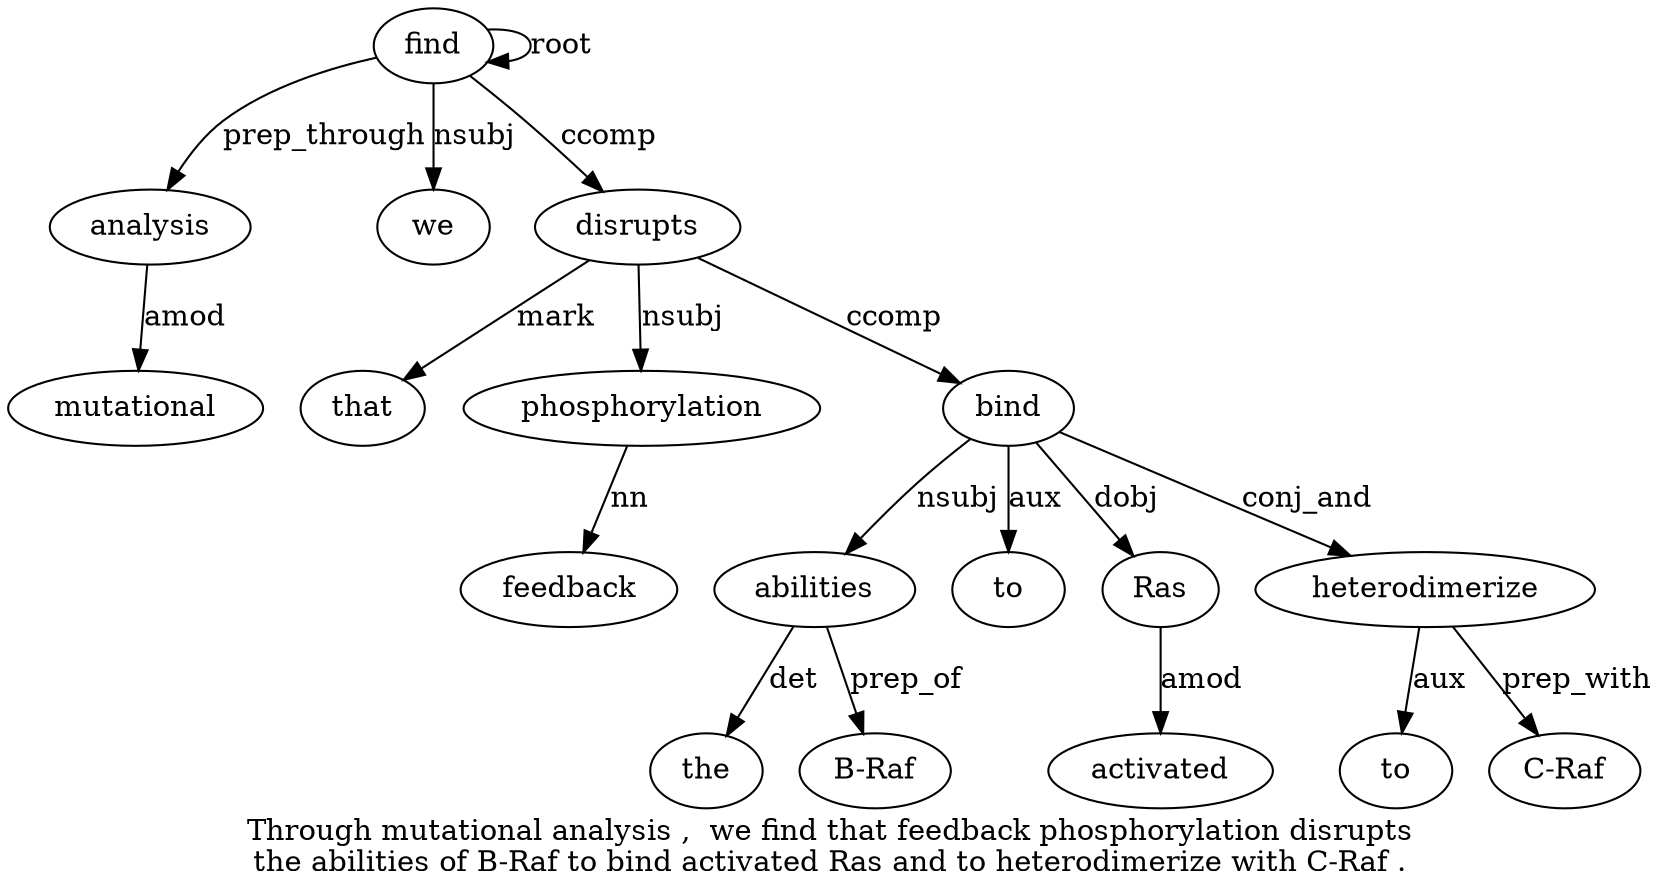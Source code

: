 digraph "Through mutational analysis ,  we find that feedback phosphorylation disrupts the abilities of B-Raf to bind activated Ras and to heterodimerize with C-Raf ." {
label="Through mutational analysis ,  we find that feedback phosphorylation disrupts
the abilities of B-Raf to bind activated Ras and to heterodimerize with C-Raf .";
analysis3 [style=filled, fillcolor=white, label=analysis];
mutational2 [style=filled, fillcolor=white, label=mutational];
analysis3 -> mutational2  [label=amod];
find6 [style=filled, fillcolor=white, label=find];
find6 -> analysis3  [label=prep_through];
we5 [style=filled, fillcolor=white, label=we];
find6 -> we5  [label=nsubj];
find6 -> find6  [label=root];
disrupts10 [style=filled, fillcolor=white, label=disrupts];
that7 [style=filled, fillcolor=white, label=that];
disrupts10 -> that7  [label=mark];
phosphorylation9 [style=filled, fillcolor=white, label=phosphorylation];
feedback8 [style=filled, fillcolor=white, label=feedback];
phosphorylation9 -> feedback8  [label=nn];
disrupts10 -> phosphorylation9  [label=nsubj];
find6 -> disrupts10  [label=ccomp];
abilities12 [style=filled, fillcolor=white, label=abilities];
the11 [style=filled, fillcolor=white, label=the];
abilities12 -> the11  [label=det];
bind16 [style=filled, fillcolor=white, label=bind];
bind16 -> abilities12  [label=nsubj];
"B-Raf14" [style=filled, fillcolor=white, label="B-Raf"];
abilities12 -> "B-Raf14"  [label=prep_of];
to15 [style=filled, fillcolor=white, label=to];
bind16 -> to15  [label=aux];
disrupts10 -> bind16  [label=ccomp];
Ras18 [style=filled, fillcolor=white, label=Ras];
activated17 [style=filled, fillcolor=white, label=activated];
Ras18 -> activated17  [label=amod];
bind16 -> Ras18  [label=dobj];
heterodimerize21 [style=filled, fillcolor=white, label=heterodimerize];
to20 [style=filled, fillcolor=white, label=to];
heterodimerize21 -> to20  [label=aux];
bind16 -> heterodimerize21  [label=conj_and];
"C-Raf23" [style=filled, fillcolor=white, label="C-Raf"];
heterodimerize21 -> "C-Raf23"  [label=prep_with];
}
